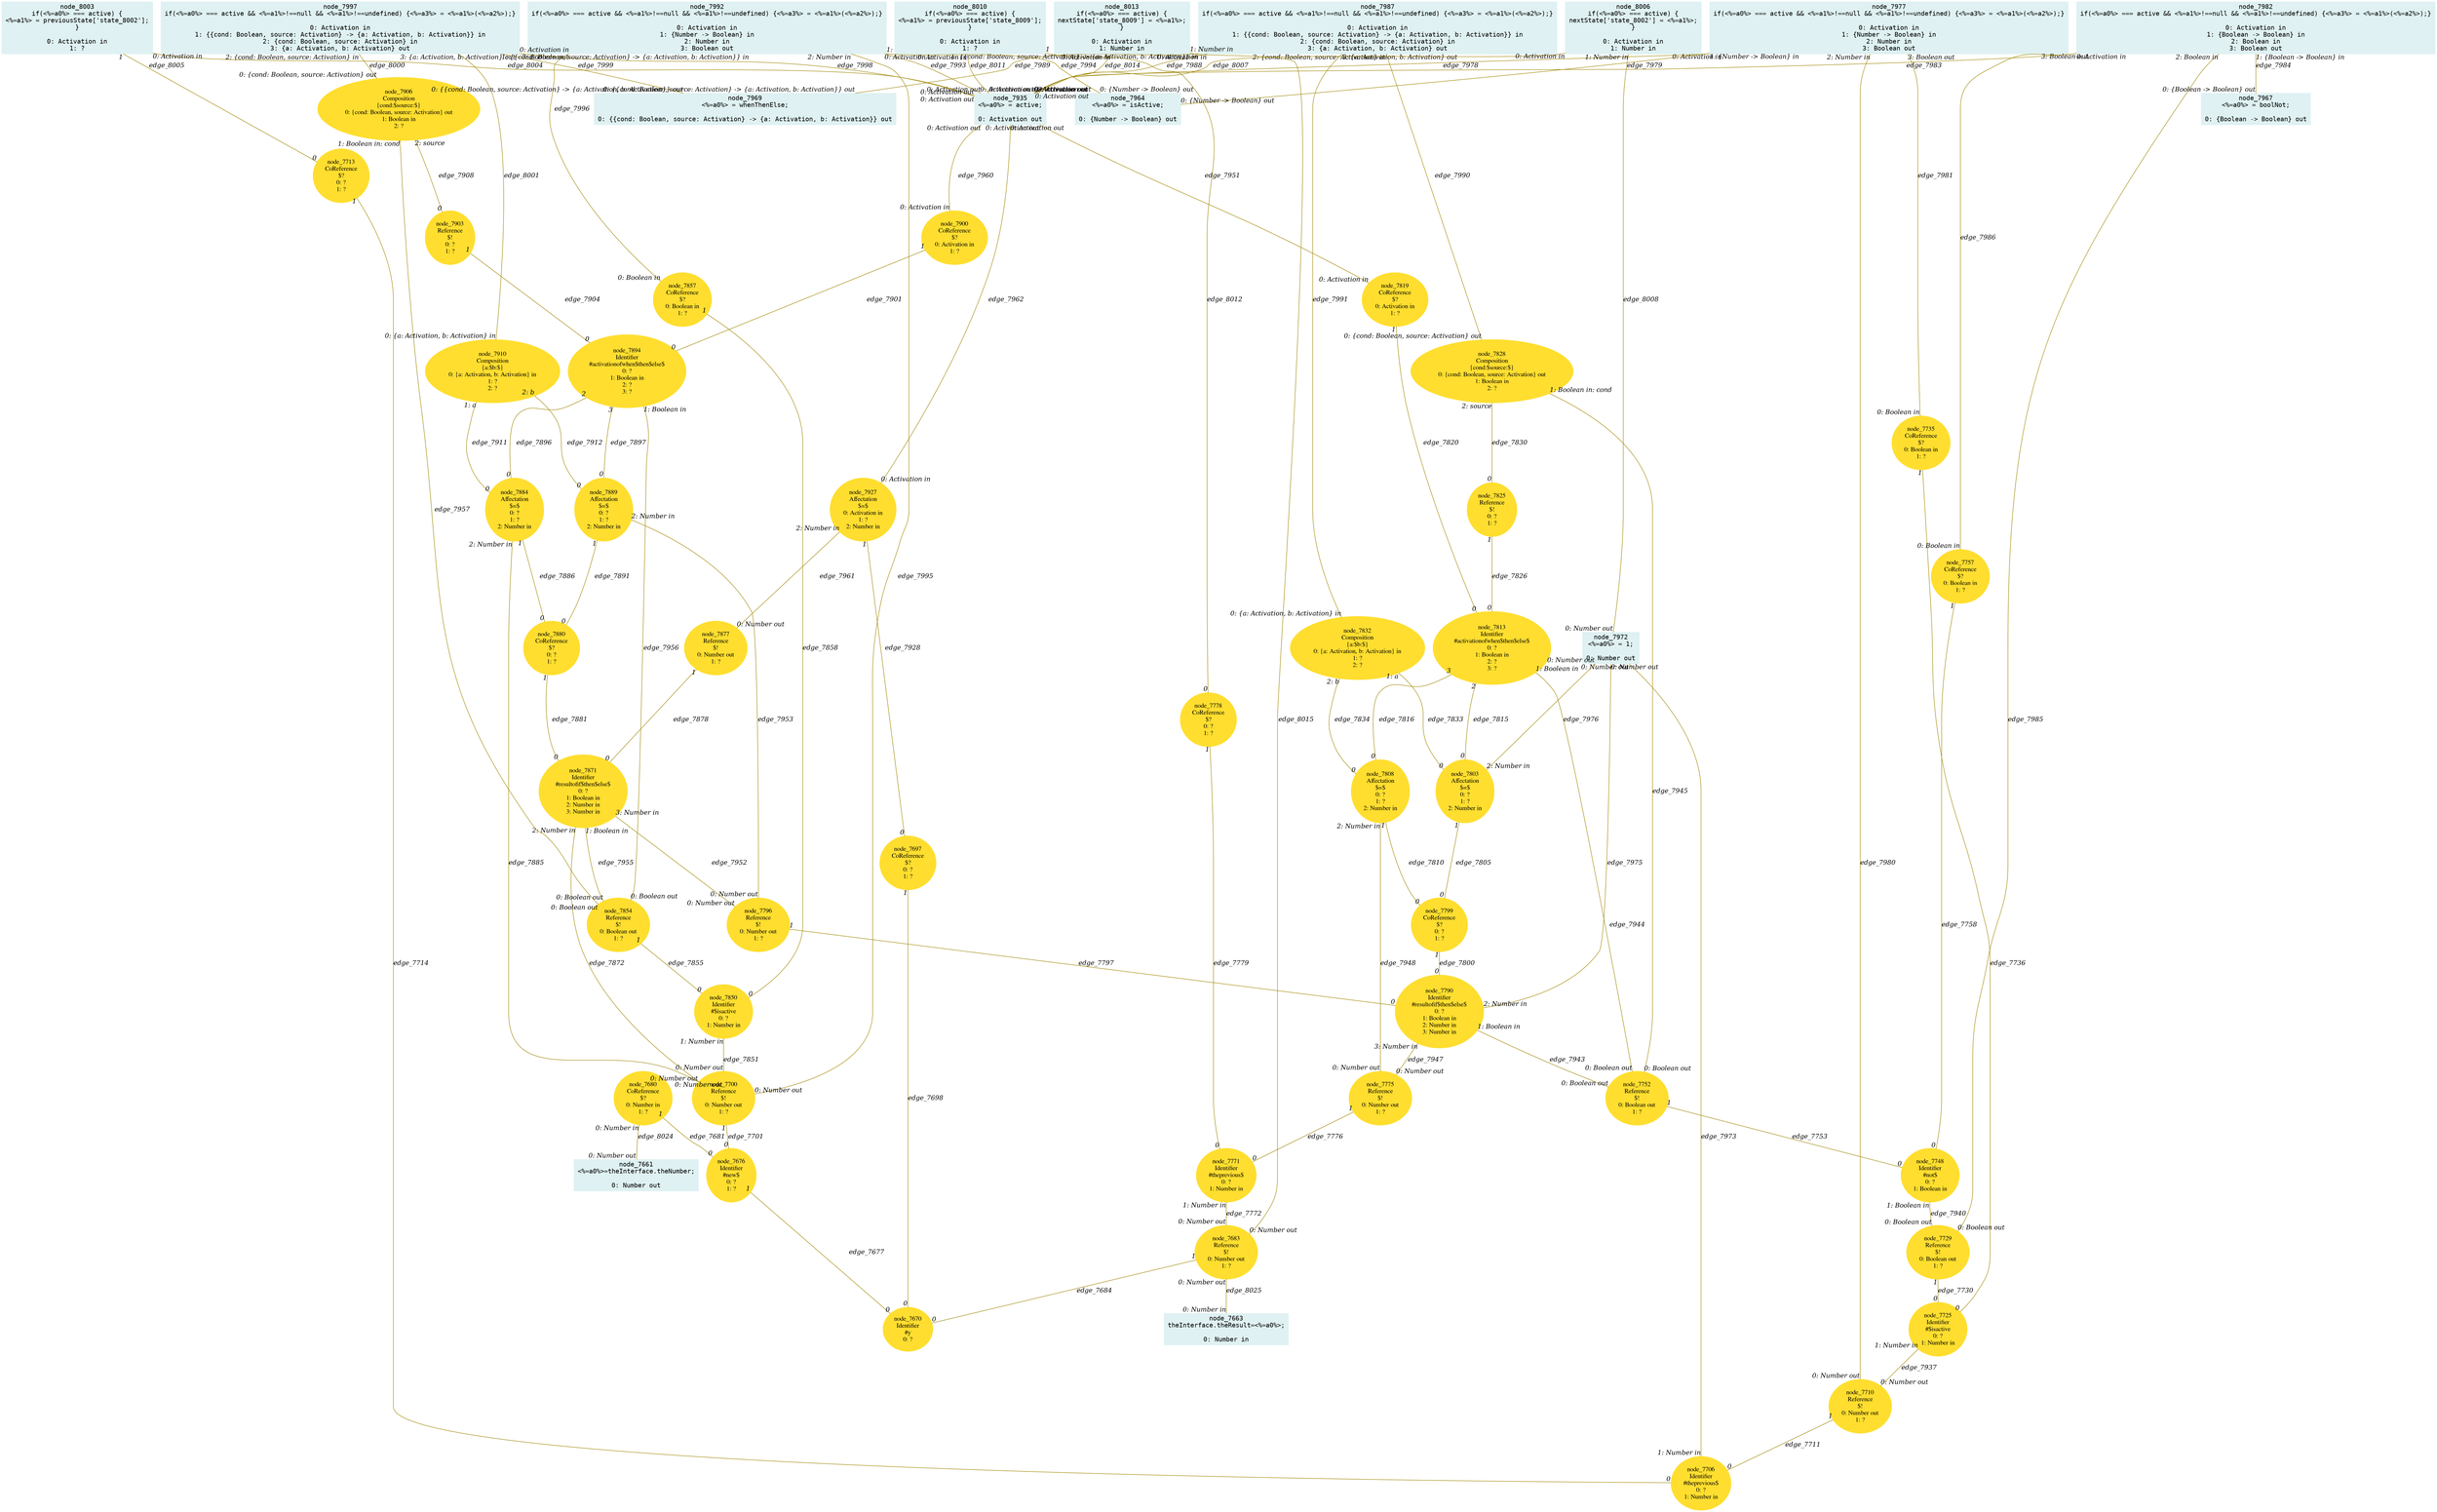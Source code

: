digraph g{node_7661 [shape="box", style="filled", color="#dff1f2", fontname="Courier", label="node_7661
<%=a0%>=theInterface.theNumber;

0: Number out" ]
node_7663 [shape="box", style="filled", color="#dff1f2", fontname="Courier", label="node_7663
theInterface.theResult=<%=a0%>;

0: Number in" ]
node_7670 [shape="ellipse", style="filled", color="#ffde2f", fontname="Times", label="node_7670
Identifier
#y
0: ?" ]
node_7676 [shape="ellipse", style="filled", color="#ffde2f", fontname="Times", label="node_7676
Identifier
#new$
0: ?
1: ?" ]
node_7680 [shape="ellipse", style="filled", color="#ffde2f", fontname="Times", label="node_7680
CoReference
$?
0: Number in
1: ?" ]
node_7683 [shape="ellipse", style="filled", color="#ffde2f", fontname="Times", label="node_7683
Reference
$!
0: Number out
1: ?" ]
node_7697 [shape="ellipse", style="filled", color="#ffde2f", fontname="Times", label="node_7697
CoReference
$?
0: ?
1: ?" ]
node_7700 [shape="ellipse", style="filled", color="#ffde2f", fontname="Times", label="node_7700
Reference
$!
0: Number out
1: ?" ]
node_7706 [shape="ellipse", style="filled", color="#ffde2f", fontname="Times", label="node_7706
Identifier
#theprevious$
0: ?
1: Number in" ]
node_7710 [shape="ellipse", style="filled", color="#ffde2f", fontname="Times", label="node_7710
Reference
$!
0: Number out
1: ?" ]
node_7713 [shape="ellipse", style="filled", color="#ffde2f", fontname="Times", label="node_7713
CoReference
$?
0: ?
1: ?" ]
node_7725 [shape="ellipse", style="filled", color="#ffde2f", fontname="Times", label="node_7725
Identifier
#$isactive
0: ?
1: Number in" ]
node_7729 [shape="ellipse", style="filled", color="#ffde2f", fontname="Times", label="node_7729
Reference
$!
0: Boolean out
1: ?" ]
node_7735 [shape="ellipse", style="filled", color="#ffde2f", fontname="Times", label="node_7735
CoReference
$?
0: Boolean in
1: ?" ]
node_7748 [shape="ellipse", style="filled", color="#ffde2f", fontname="Times", label="node_7748
Identifier
#not$
0: ?
1: Boolean in" ]
node_7752 [shape="ellipse", style="filled", color="#ffde2f", fontname="Times", label="node_7752
Reference
$!
0: Boolean out
1: ?" ]
node_7757 [shape="ellipse", style="filled", color="#ffde2f", fontname="Times", label="node_7757
CoReference
$?
0: Boolean in
1: ?" ]
node_7771 [shape="ellipse", style="filled", color="#ffde2f", fontname="Times", label="node_7771
Identifier
#theprevious$
0: ?
1: Number in" ]
node_7775 [shape="ellipse", style="filled", color="#ffde2f", fontname="Times", label="node_7775
Reference
$!
0: Number out
1: ?" ]
node_7778 [shape="ellipse", style="filled", color="#ffde2f", fontname="Times", label="node_7778
CoReference
$?
0: ?
1: ?" ]
node_7790 [shape="ellipse", style="filled", color="#ffde2f", fontname="Times", label="node_7790
Identifier
#resultofif$then$else$
0: ?
1: Boolean in
2: Number in
3: Number in" ]
node_7796 [shape="ellipse", style="filled", color="#ffde2f", fontname="Times", label="node_7796
Reference
$!
0: Number out
1: ?" ]
node_7799 [shape="ellipse", style="filled", color="#ffde2f", fontname="Times", label="node_7799
CoReference
$?
0: ?
1: ?" ]
node_7803 [shape="ellipse", style="filled", color="#ffde2f", fontname="Times", label="node_7803
Affectation
$=$
0: ?
1: ?
2: Number in" ]
node_7808 [shape="ellipse", style="filled", color="#ffde2f", fontname="Times", label="node_7808
Affectation
$=$
0: ?
1: ?
2: Number in" ]
node_7813 [shape="ellipse", style="filled", color="#ffde2f", fontname="Times", label="node_7813
Identifier
#activationofwhen$then$else$
0: ?
1: Boolean in
2: ?
3: ?" ]
node_7819 [shape="ellipse", style="filled", color="#ffde2f", fontname="Times", label="node_7819
CoReference
$?
0: Activation in
1: ?" ]
node_7825 [shape="ellipse", style="filled", color="#ffde2f", fontname="Times", label="node_7825
Reference
$!
0: ?
1: ?" ]
node_7828 [shape="ellipse", style="filled", color="#ffde2f", fontname="Times", label="node_7828
Composition
{cond:$source:$}
0: {cond: Boolean, source: Activation} out
1: Boolean in
2: ?" ]
node_7832 [shape="ellipse", style="filled", color="#ffde2f", fontname="Times", label="node_7832
Composition
{a:$b:$}
0: {a: Activation, b: Activation} in
1: ?
2: ?" ]
node_7850 [shape="ellipse", style="filled", color="#ffde2f", fontname="Times", label="node_7850
Identifier
#$isactive
0: ?
1: Number in" ]
node_7854 [shape="ellipse", style="filled", color="#ffde2f", fontname="Times", label="node_7854
Reference
$!
0: Boolean out
1: ?" ]
node_7857 [shape="ellipse", style="filled", color="#ffde2f", fontname="Times", label="node_7857
CoReference
$?
0: Boolean in
1: ?" ]
node_7871 [shape="ellipse", style="filled", color="#ffde2f", fontname="Times", label="node_7871
Identifier
#resultofif$then$else$
0: ?
1: Boolean in
2: Number in
3: Number in" ]
node_7877 [shape="ellipse", style="filled", color="#ffde2f", fontname="Times", label="node_7877
Reference
$!
0: Number out
1: ?" ]
node_7880 [shape="ellipse", style="filled", color="#ffde2f", fontname="Times", label="node_7880
CoReference
$?
0: ?
1: ?" ]
node_7884 [shape="ellipse", style="filled", color="#ffde2f", fontname="Times", label="node_7884
Affectation
$=$
0: ?
1: ?
2: Number in" ]
node_7889 [shape="ellipse", style="filled", color="#ffde2f", fontname="Times", label="node_7889
Affectation
$=$
0: ?
1: ?
2: Number in" ]
node_7894 [shape="ellipse", style="filled", color="#ffde2f", fontname="Times", label="node_7894
Identifier
#activationofwhen$then$else$
0: ?
1: Boolean in
2: ?
3: ?" ]
node_7900 [shape="ellipse", style="filled", color="#ffde2f", fontname="Times", label="node_7900
CoReference
$?
0: Activation in
1: ?" ]
node_7903 [shape="ellipse", style="filled", color="#ffde2f", fontname="Times", label="node_7903
Reference
$!
0: ?
1: ?" ]
node_7906 [shape="ellipse", style="filled", color="#ffde2f", fontname="Times", label="node_7906
Composition
{cond:$source:$}
0: {cond: Boolean, source: Activation} out
1: Boolean in
2: ?" ]
node_7910 [shape="ellipse", style="filled", color="#ffde2f", fontname="Times", label="node_7910
Composition
{a:$b:$}
0: {a: Activation, b: Activation} in
1: ?
2: ?" ]
node_7927 [shape="ellipse", style="filled", color="#ffde2f", fontname="Times", label="node_7927
Affectation
$=$
0: Activation in
1: ?
2: Number in" ]
node_7935 [shape="box", style="filled", color="#dff1f2", fontname="Courier", label="node_7935
<%=a0%> = active;

0: Activation out" ]
node_7964 [shape="box", style="filled", color="#dff1f2", fontname="Courier", label="node_7964
<%=a0%> = isActive;

0: {Number -> Boolean} out" ]
node_7967 [shape="box", style="filled", color="#dff1f2", fontname="Courier", label="node_7967
<%=a0%> = boolNot;

0: {Boolean -> Boolean} out" ]
node_7969 [shape="box", style="filled", color="#dff1f2", fontname="Courier", label="node_7969
<%=a0%> = whenThenElse;

0: {{cond: Boolean, source: Activation} -> {a: Activation, b: Activation}} out" ]
node_7972 [shape="box", style="filled", color="#dff1f2", fontname="Courier", label="node_7972
<%=a0%> = 1;

0: Number out" ]
node_7977 [shape="box", style="filled", color="#dff1f2", fontname="Courier", label="node_7977
if(<%=a0%> === active && <%=a1%>!==null && <%=a1%>!==undefined) {<%=a3%> = <%=a1%>(<%=a2%>);}

0: Activation in
1: {Number -> Boolean} in
2: Number in
3: Boolean out" ]
node_7982 [shape="box", style="filled", color="#dff1f2", fontname="Courier", label="node_7982
if(<%=a0%> === active && <%=a1%>!==null && <%=a1%>!==undefined) {<%=a3%> = <%=a1%>(<%=a2%>);}

0: Activation in
1: {Boolean -> Boolean} in
2: Boolean in
3: Boolean out" ]
node_7987 [shape="box", style="filled", color="#dff1f2", fontname="Courier", label="node_7987
if(<%=a0%> === active && <%=a1%>!==null && <%=a1%>!==undefined) {<%=a3%> = <%=a1%>(<%=a2%>);}

0: Activation in
1: {{cond: Boolean, source: Activation} -> {a: Activation, b: Activation}} in
2: {cond: Boolean, source: Activation} in
3: {a: Activation, b: Activation} out" ]
node_7992 [shape="box", style="filled", color="#dff1f2", fontname="Courier", label="node_7992
if(<%=a0%> === active && <%=a1%>!==null && <%=a1%>!==undefined) {<%=a3%> = <%=a1%>(<%=a2%>);}

0: Activation in
1: {Number -> Boolean} in
2: Number in
3: Boolean out" ]
node_7997 [shape="box", style="filled", color="#dff1f2", fontname="Courier", label="node_7997
if(<%=a0%> === active && <%=a1%>!==null && <%=a1%>!==undefined) {<%=a3%> = <%=a1%>(<%=a2%>);}

0: Activation in
1: {{cond: Boolean, source: Activation} -> {a: Activation, b: Activation}} in
2: {cond: Boolean, source: Activation} in
3: {a: Activation, b: Activation} out" ]
node_8003 [shape="box", style="filled", color="#dff1f2", fontname="Courier", label="node_8003
if(<%=a0%> === active) {
<%=a1%> = previousState['state_8002'];
}

0: Activation in
1: ?" ]
node_8006 [shape="box", style="filled", color="#dff1f2", fontname="Courier", label="node_8006
if(<%=a0%> === active) {
nextState['state_8002'] = <%=a1%>;
}

0: Activation in
1: Number in" ]
node_8010 [shape="box", style="filled", color="#dff1f2", fontname="Courier", label="node_8010
if(<%=a0%> === active) {
<%=a1%> = previousState['state_8009'];
}

0: Activation in
1: ?" ]
node_8013 [shape="box", style="filled", color="#dff1f2", fontname="Courier", label="node_8013
if(<%=a0%> === active) {
nextState['state_8009'] = <%=a1%>;
}

0: Activation in
1: Number in" ]
node_7676 -> node_7670 [dir=none, arrowHead=none, fontname="Times-Italic", arrowsize=1, color="#9d8400", label="edge_7677",  headlabel="0", taillabel="1" ]
node_7680 -> node_7676 [dir=none, arrowHead=none, fontname="Times-Italic", arrowsize=1, color="#9d8400", label="edge_7681",  headlabel="0", taillabel="1" ]
node_7683 -> node_7670 [dir=none, arrowHead=none, fontname="Times-Italic", arrowsize=1, color="#9d8400", label="edge_7684",  headlabel="0", taillabel="1" ]
node_7697 -> node_7670 [dir=none, arrowHead=none, fontname="Times-Italic", arrowsize=1, color="#9d8400", label="edge_7698",  headlabel="0", taillabel="1" ]
node_7700 -> node_7676 [dir=none, arrowHead=none, fontname="Times-Italic", arrowsize=1, color="#9d8400", label="edge_7701",  headlabel="0", taillabel="1" ]
node_7710 -> node_7706 [dir=none, arrowHead=none, fontname="Times-Italic", arrowsize=1, color="#9d8400", label="edge_7711",  headlabel="0", taillabel="1" ]
node_7713 -> node_7706 [dir=none, arrowHead=none, fontname="Times-Italic", arrowsize=1, color="#9d8400", label="edge_7714",  headlabel="0", taillabel="1" ]
node_7729 -> node_7725 [dir=none, arrowHead=none, fontname="Times-Italic", arrowsize=1, color="#9d8400", label="edge_7730",  headlabel="0", taillabel="1" ]
node_7735 -> node_7725 [dir=none, arrowHead=none, fontname="Times-Italic", arrowsize=1, color="#9d8400", label="edge_7736",  headlabel="0", taillabel="1" ]
node_7752 -> node_7748 [dir=none, arrowHead=none, fontname="Times-Italic", arrowsize=1, color="#9d8400", label="edge_7753",  headlabel="0", taillabel="1" ]
node_7757 -> node_7748 [dir=none, arrowHead=none, fontname="Times-Italic", arrowsize=1, color="#9d8400", label="edge_7758",  headlabel="0", taillabel="1" ]
node_7771 -> node_7683 [dir=none, arrowHead=none, fontname="Times-Italic", arrowsize=1, color="#9d8400", label="edge_7772",  headlabel="0: Number out", taillabel="1: Number in" ]
node_7775 -> node_7771 [dir=none, arrowHead=none, fontname="Times-Italic", arrowsize=1, color="#9d8400", label="edge_7776",  headlabel="0", taillabel="1" ]
node_7778 -> node_7771 [dir=none, arrowHead=none, fontname="Times-Italic", arrowsize=1, color="#9d8400", label="edge_7779",  headlabel="0", taillabel="1" ]
node_7796 -> node_7790 [dir=none, arrowHead=none, fontname="Times-Italic", arrowsize=1, color="#9d8400", label="edge_7797",  headlabel="0", taillabel="1" ]
node_7799 -> node_7790 [dir=none, arrowHead=none, fontname="Times-Italic", arrowsize=1, color="#9d8400", label="edge_7800",  headlabel="0", taillabel="1" ]
node_7803 -> node_7799 [dir=none, arrowHead=none, fontname="Times-Italic", arrowsize=1, color="#9d8400", label="edge_7805",  headlabel="0", taillabel="1" ]
node_7808 -> node_7799 [dir=none, arrowHead=none, fontname="Times-Italic", arrowsize=1, color="#9d8400", label="edge_7810",  headlabel="0", taillabel="1" ]
node_7813 -> node_7803 [dir=none, arrowHead=none, fontname="Times-Italic", arrowsize=1, color="#9d8400", label="edge_7815",  headlabel="0", taillabel="2" ]
node_7813 -> node_7808 [dir=none, arrowHead=none, fontname="Times-Italic", arrowsize=1, color="#9d8400", label="edge_7816",  headlabel="0", taillabel="3" ]
node_7819 -> node_7813 [dir=none, arrowHead=none, fontname="Times-Italic", arrowsize=1, color="#9d8400", label="edge_7820",  headlabel="0", taillabel="1" ]
node_7825 -> node_7813 [dir=none, arrowHead=none, fontname="Times-Italic", arrowsize=1, color="#9d8400", label="edge_7826",  headlabel="0", taillabel="1" ]
node_7828 -> node_7825 [dir=none, arrowHead=none, fontname="Times-Italic", arrowsize=1, color="#9d8400", label="edge_7830",  headlabel="0", taillabel="2: source" ]
node_7832 -> node_7803 [dir=none, arrowHead=none, fontname="Times-Italic", arrowsize=1, color="#9d8400", label="edge_7833",  headlabel="0", taillabel="1: a" ]
node_7832 -> node_7808 [dir=none, arrowHead=none, fontname="Times-Italic", arrowsize=1, color="#9d8400", label="edge_7834",  headlabel="0", taillabel="2: b" ]
node_7850 -> node_7700 [dir=none, arrowHead=none, fontname="Times-Italic", arrowsize=1, color="#9d8400", label="edge_7851",  headlabel="0: Number out", taillabel="1: Number in" ]
node_7854 -> node_7850 [dir=none, arrowHead=none, fontname="Times-Italic", arrowsize=1, color="#9d8400", label="edge_7855",  headlabel="0", taillabel="1" ]
node_7857 -> node_7850 [dir=none, arrowHead=none, fontname="Times-Italic", arrowsize=1, color="#9d8400", label="edge_7858",  headlabel="0", taillabel="1" ]
node_7871 -> node_7700 [dir=none, arrowHead=none, fontname="Times-Italic", arrowsize=1, color="#9d8400", label="edge_7872",  headlabel="0: Number out", taillabel="2: Number in" ]
node_7877 -> node_7871 [dir=none, arrowHead=none, fontname="Times-Italic", arrowsize=1, color="#9d8400", label="edge_7878",  headlabel="0", taillabel="1" ]
node_7880 -> node_7871 [dir=none, arrowHead=none, fontname="Times-Italic", arrowsize=1, color="#9d8400", label="edge_7881",  headlabel="0", taillabel="1" ]
node_7884 -> node_7700 [dir=none, arrowHead=none, fontname="Times-Italic", arrowsize=1, color="#9d8400", label="edge_7885",  headlabel="0: Number out", taillabel="2: Number in" ]
node_7884 -> node_7880 [dir=none, arrowHead=none, fontname="Times-Italic", arrowsize=1, color="#9d8400", label="edge_7886",  headlabel="0", taillabel="1" ]
node_7889 -> node_7880 [dir=none, arrowHead=none, fontname="Times-Italic", arrowsize=1, color="#9d8400", label="edge_7891",  headlabel="0", taillabel="1" ]
node_7894 -> node_7884 [dir=none, arrowHead=none, fontname="Times-Italic", arrowsize=1, color="#9d8400", label="edge_7896",  headlabel="0", taillabel="2" ]
node_7894 -> node_7889 [dir=none, arrowHead=none, fontname="Times-Italic", arrowsize=1, color="#9d8400", label="edge_7897",  headlabel="0", taillabel="3" ]
node_7900 -> node_7894 [dir=none, arrowHead=none, fontname="Times-Italic", arrowsize=1, color="#9d8400", label="edge_7901",  headlabel="0", taillabel="1" ]
node_7903 -> node_7894 [dir=none, arrowHead=none, fontname="Times-Italic", arrowsize=1, color="#9d8400", label="edge_7904",  headlabel="0", taillabel="1" ]
node_7906 -> node_7903 [dir=none, arrowHead=none, fontname="Times-Italic", arrowsize=1, color="#9d8400", label="edge_7908",  headlabel="0", taillabel="2: source" ]
node_7910 -> node_7884 [dir=none, arrowHead=none, fontname="Times-Italic", arrowsize=1, color="#9d8400", label="edge_7911",  headlabel="0", taillabel="1: a" ]
node_7910 -> node_7889 [dir=none, arrowHead=none, fontname="Times-Italic", arrowsize=1, color="#9d8400", label="edge_7912",  headlabel="0", taillabel="2: b" ]
node_7927 -> node_7697 [dir=none, arrowHead=none, fontname="Times-Italic", arrowsize=1, color="#9d8400", label="edge_7928",  headlabel="0", taillabel="1" ]
node_7725 -> node_7710 [dir=none, arrowHead=none, fontname="Times-Italic", arrowsize=1, color="#9d8400", label="edge_7937",  headlabel="0: Number out", taillabel="1: Number in" ]
node_7748 -> node_7729 [dir=none, arrowHead=none, fontname="Times-Italic", arrowsize=1, color="#9d8400", label="edge_7940",  headlabel="0: Boolean out", taillabel="1: Boolean in" ]
node_7790 -> node_7752 [dir=none, arrowHead=none, fontname="Times-Italic", arrowsize=1, color="#9d8400", label="edge_7943",  headlabel="0: Boolean out", taillabel="1: Boolean in" ]
node_7813 -> node_7752 [dir=none, arrowHead=none, fontname="Times-Italic", arrowsize=1, color="#9d8400", label="edge_7944",  headlabel="0: Boolean out", taillabel="1: Boolean in" ]
node_7828 -> node_7752 [dir=none, arrowHead=none, fontname="Times-Italic", arrowsize=1, color="#9d8400", label="edge_7945",  headlabel="0: Boolean out", taillabel="1: Boolean in: cond" ]
node_7790 -> node_7775 [dir=none, arrowHead=none, fontname="Times-Italic", arrowsize=1, color="#9d8400", label="edge_7947",  headlabel="0: Number out", taillabel="3: Number in" ]
node_7808 -> node_7775 [dir=none, arrowHead=none, fontname="Times-Italic", arrowsize=1, color="#9d8400", label="edge_7948",  headlabel="0: Number out", taillabel="2: Number in" ]
node_7935 -> node_7819 [dir=none, arrowHead=none, fontname="Times-Italic", arrowsize=1, color="#9d8400", label="edge_7951",  headlabel="0: Activation in", taillabel="0: Activation out" ]
node_7871 -> node_7796 [dir=none, arrowHead=none, fontname="Times-Italic", arrowsize=1, color="#9d8400", label="edge_7952",  headlabel="0: Number out", taillabel="3: Number in" ]
node_7889 -> node_7796 [dir=none, arrowHead=none, fontname="Times-Italic", arrowsize=1, color="#9d8400", label="edge_7953",  headlabel="0: Number out", taillabel="2: Number in" ]
node_7871 -> node_7854 [dir=none, arrowHead=none, fontname="Times-Italic", arrowsize=1, color="#9d8400", label="edge_7955",  headlabel="0: Boolean out", taillabel="1: Boolean in" ]
node_7894 -> node_7854 [dir=none, arrowHead=none, fontname="Times-Italic", arrowsize=1, color="#9d8400", label="edge_7956",  headlabel="0: Boolean out", taillabel="1: Boolean in" ]
node_7906 -> node_7854 [dir=none, arrowHead=none, fontname="Times-Italic", arrowsize=1, color="#9d8400", label="edge_7957",  headlabel="0: Boolean out", taillabel="1: Boolean in: cond" ]
node_7935 -> node_7900 [dir=none, arrowHead=none, fontname="Times-Italic", arrowsize=1, color="#9d8400", label="edge_7960",  headlabel="0: Activation in", taillabel="0: Activation out" ]
node_7927 -> node_7877 [dir=none, arrowHead=none, fontname="Times-Italic", arrowsize=1, color="#9d8400", label="edge_7961",  headlabel="0: Number out", taillabel="2: Number in" ]
node_7935 -> node_7927 [dir=none, arrowHead=none, fontname="Times-Italic", arrowsize=1, color="#9d8400", label="edge_7962",  headlabel="0: Activation in", taillabel="0: Activation out" ]
node_7972 -> node_7706 [dir=none, arrowHead=none, fontname="Times-Italic", arrowsize=1, color="#9d8400", label="edge_7973",  headlabel="1: Number in", taillabel="0: Number out" ]
node_7972 -> node_7790 [dir=none, arrowHead=none, fontname="Times-Italic", arrowsize=1, color="#9d8400", label="edge_7975",  headlabel="2: Number in", taillabel="0: Number out" ]
node_7972 -> node_7803 [dir=none, arrowHead=none, fontname="Times-Italic", arrowsize=1, color="#9d8400", label="edge_7976",  headlabel="2: Number in", taillabel="0: Number out" ]
node_7977 -> node_7935 [dir=none, arrowHead=none, fontname="Times-Italic", arrowsize=1, color="#9d8400", label="edge_7978",  headlabel="0: Activation out", taillabel="0: Activation in" ]
node_7977 -> node_7964 [dir=none, arrowHead=none, fontname="Times-Italic", arrowsize=1, color="#9d8400", label="edge_7979",  headlabel="0: {Number -> Boolean} out", taillabel="1: {Number -> Boolean} in" ]
node_7977 -> node_7710 [dir=none, arrowHead=none, fontname="Times-Italic", arrowsize=1, color="#9d8400", label="edge_7980",  headlabel="0: Number out", taillabel="2: Number in" ]
node_7977 -> node_7735 [dir=none, arrowHead=none, fontname="Times-Italic", arrowsize=1, color="#9d8400", label="edge_7981",  headlabel="0: Boolean in", taillabel="3: Boolean out" ]
node_7982 -> node_7935 [dir=none, arrowHead=none, fontname="Times-Italic", arrowsize=1, color="#9d8400", label="edge_7983",  headlabel="0: Activation out", taillabel="0: Activation in" ]
node_7982 -> node_7967 [dir=none, arrowHead=none, fontname="Times-Italic", arrowsize=1, color="#9d8400", label="edge_7984",  headlabel="0: {Boolean -> Boolean} out", taillabel="1: {Boolean -> Boolean} in" ]
node_7982 -> node_7729 [dir=none, arrowHead=none, fontname="Times-Italic", arrowsize=1, color="#9d8400", label="edge_7985",  headlabel="0: Boolean out", taillabel="2: Boolean in" ]
node_7982 -> node_7757 [dir=none, arrowHead=none, fontname="Times-Italic", arrowsize=1, color="#9d8400", label="edge_7986",  headlabel="0: Boolean in", taillabel="3: Boolean out" ]
node_7987 -> node_7935 [dir=none, arrowHead=none, fontname="Times-Italic", arrowsize=1, color="#9d8400", label="edge_7988",  headlabel="0: Activation out", taillabel="0: Activation in" ]
node_7987 -> node_7969 [dir=none, arrowHead=none, fontname="Times-Italic", arrowsize=1, color="#9d8400", label="edge_7989",  headlabel="0: {{cond: Boolean, source: Activation} -> {a: Activation, b: Activation}} out", taillabel="1: {{cond: Boolean, source: Activation} -> {a: Activation, b: Activation}} in" ]
node_7987 -> node_7828 [dir=none, arrowHead=none, fontname="Times-Italic", arrowsize=1, color="#9d8400", label="edge_7990",  headlabel="0: {cond: Boolean, source: Activation} out", taillabel="2: {cond: Boolean, source: Activation} in" ]
node_7987 -> node_7832 [dir=none, arrowHead=none, fontname="Times-Italic", arrowsize=1, color="#9d8400", label="edge_7991",  headlabel="0: {a: Activation, b: Activation} in", taillabel="3: {a: Activation, b: Activation} out" ]
node_7992 -> node_7935 [dir=none, arrowHead=none, fontname="Times-Italic", arrowsize=1, color="#9d8400", label="edge_7993",  headlabel="0: Activation out", taillabel="0: Activation in" ]
node_7992 -> node_7964 [dir=none, arrowHead=none, fontname="Times-Italic", arrowsize=1, color="#9d8400", label="edge_7994",  headlabel="0: {Number -> Boolean} out", taillabel="1: {Number -> Boolean} in" ]
node_7992 -> node_7700 [dir=none, arrowHead=none, fontname="Times-Italic", arrowsize=1, color="#9d8400", label="edge_7995",  headlabel="0: Number out", taillabel="2: Number in" ]
node_7992 -> node_7857 [dir=none, arrowHead=none, fontname="Times-Italic", arrowsize=1, color="#9d8400", label="edge_7996",  headlabel="0: Boolean in", taillabel="3: Boolean out" ]
node_7997 -> node_7935 [dir=none, arrowHead=none, fontname="Times-Italic", arrowsize=1, color="#9d8400", label="edge_7998",  headlabel="0: Activation out", taillabel="0: Activation in" ]
node_7997 -> node_7969 [dir=none, arrowHead=none, fontname="Times-Italic", arrowsize=1, color="#9d8400", label="edge_7999",  headlabel="0: {{cond: Boolean, source: Activation} -> {a: Activation, b: Activation}} out", taillabel="1: {{cond: Boolean, source: Activation} -> {a: Activation, b: Activation}} in" ]
node_7997 -> node_7906 [dir=none, arrowHead=none, fontname="Times-Italic", arrowsize=1, color="#9d8400", label="edge_8000",  headlabel="0: {cond: Boolean, source: Activation} out", taillabel="2: {cond: Boolean, source: Activation} in" ]
node_7997 -> node_7910 [dir=none, arrowHead=none, fontname="Times-Italic", arrowsize=1, color="#9d8400", label="edge_8001",  headlabel="0: {a: Activation, b: Activation} in", taillabel="3: {a: Activation, b: Activation} out" ]
node_8003 -> node_7935 [dir=none, arrowHead=none, fontname="Times-Italic", arrowsize=1, color="#9d8400", label="edge_8004",  headlabel="0: Activation out", taillabel="0: Activation in" ]
node_8003 -> node_7713 [dir=none, arrowHead=none, fontname="Times-Italic", arrowsize=1, color="#9d8400", label="edge_8005",  headlabel="0", taillabel="1" ]
node_8006 -> node_7935 [dir=none, arrowHead=none, fontname="Times-Italic", arrowsize=1, color="#9d8400", label="edge_8007",  headlabel="0: Activation out", taillabel="0: Activation in" ]
node_8006 -> node_7972 [dir=none, arrowHead=none, fontname="Times-Italic", arrowsize=1, color="#9d8400", label="edge_8008",  headlabel="0: Number out", taillabel="1: Number in" ]
node_8010 -> node_7935 [dir=none, arrowHead=none, fontname="Times-Italic", arrowsize=1, color="#9d8400", label="edge_8011",  headlabel="0: Activation out", taillabel="0: Activation in" ]
node_8010 -> node_7778 [dir=none, arrowHead=none, fontname="Times-Italic", arrowsize=1, color="#9d8400", label="edge_8012",  headlabel="0", taillabel="1" ]
node_8013 -> node_7935 [dir=none, arrowHead=none, fontname="Times-Italic", arrowsize=1, color="#9d8400", label="edge_8014",  headlabel="0: Activation out", taillabel="0: Activation in" ]
node_8013 -> node_7683 [dir=none, arrowHead=none, fontname="Times-Italic", arrowsize=1, color="#9d8400", label="edge_8015",  headlabel="0: Number out", taillabel="1: Number in" ]
node_7680 -> node_7661 [dir=none, arrowHead=none, fontname="Times-Italic", arrowsize=1, color="#9d8400", label="edge_8024",  headlabel="0: Number out", taillabel="0: Number in" ]
node_7683 -> node_7663 [dir=none, arrowHead=none, fontname="Times-Italic", arrowsize=1, color="#9d8400", label="edge_8025",  headlabel="0: Number in", taillabel="0: Number out" ]
}